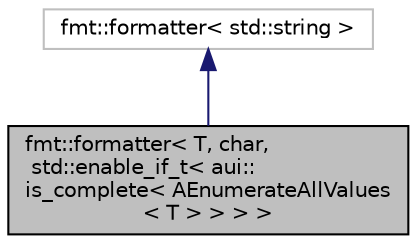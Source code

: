 digraph "fmt::formatter&lt; T, char, std::enable_if_t&lt; aui::is_complete&lt; AEnumerateAllValues&lt; T &gt; &gt; &gt; &gt;"
{
 // LATEX_PDF_SIZE
  edge [fontname="Helvetica",fontsize="10",labelfontname="Helvetica",labelfontsize="10"];
  node [fontname="Helvetica",fontsize="10",shape=record];
  Node1 [label="fmt::formatter\< T, char,\l std::enable_if_t\< aui::\lis_complete\< AEnumerateAllValues\l\< T \> \> \> \>",height=0.2,width=0.4,color="black", fillcolor="grey75", style="filled", fontcolor="black",tooltip=" "];
  Node2 -> Node1 [dir="back",color="midnightblue",fontsize="10",style="solid",fontname="Helvetica"];
  Node2 [label="fmt::formatter\< std::string \>",height=0.2,width=0.4,color="grey75", fillcolor="white", style="filled",tooltip=" "];
}
